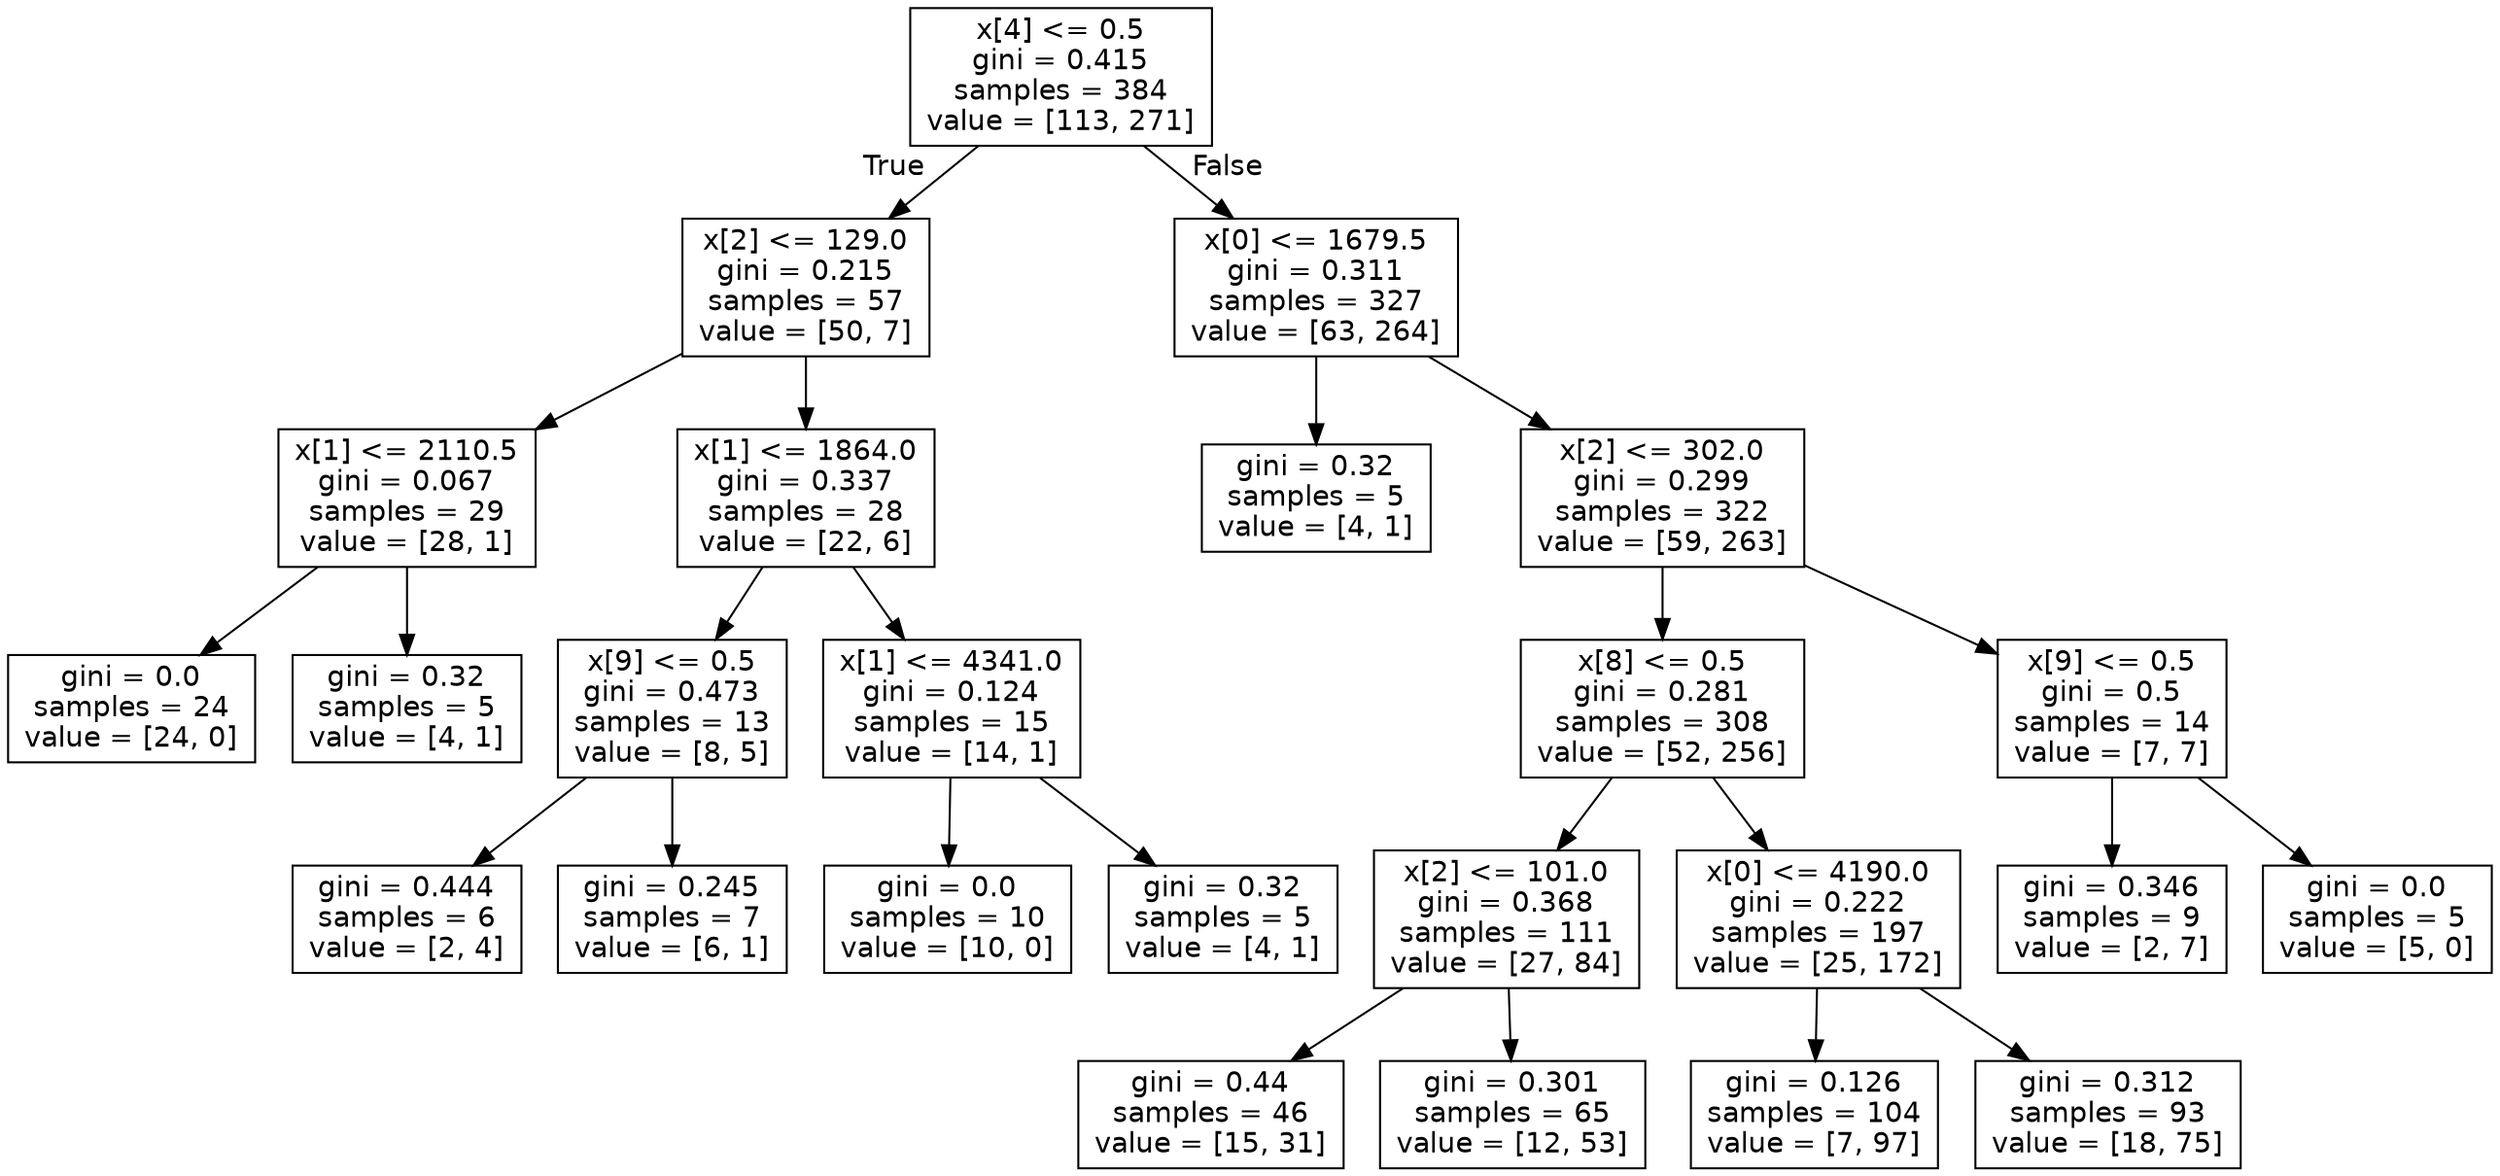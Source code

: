 digraph Tree {
node [shape=box, fontname="helvetica"] ;
edge [fontname="helvetica"] ;
0 [label="x[4] <= 0.5\ngini = 0.415\nsamples = 384\nvalue = [113, 271]"] ;
1 [label="x[2] <= 129.0\ngini = 0.215\nsamples = 57\nvalue = [50, 7]"] ;
0 -> 1 [labeldistance=2.5, labelangle=45, headlabel="True"] ;
2 [label="x[1] <= 2110.5\ngini = 0.067\nsamples = 29\nvalue = [28, 1]"] ;
1 -> 2 ;
3 [label="gini = 0.0\nsamples = 24\nvalue = [24, 0]"] ;
2 -> 3 ;
4 [label="gini = 0.32\nsamples = 5\nvalue = [4, 1]"] ;
2 -> 4 ;
5 [label="x[1] <= 1864.0\ngini = 0.337\nsamples = 28\nvalue = [22, 6]"] ;
1 -> 5 ;
6 [label="x[9] <= 0.5\ngini = 0.473\nsamples = 13\nvalue = [8, 5]"] ;
5 -> 6 ;
7 [label="gini = 0.444\nsamples = 6\nvalue = [2, 4]"] ;
6 -> 7 ;
8 [label="gini = 0.245\nsamples = 7\nvalue = [6, 1]"] ;
6 -> 8 ;
9 [label="x[1] <= 4341.0\ngini = 0.124\nsamples = 15\nvalue = [14, 1]"] ;
5 -> 9 ;
10 [label="gini = 0.0\nsamples = 10\nvalue = [10, 0]"] ;
9 -> 10 ;
11 [label="gini = 0.32\nsamples = 5\nvalue = [4, 1]"] ;
9 -> 11 ;
12 [label="x[0] <= 1679.5\ngini = 0.311\nsamples = 327\nvalue = [63, 264]"] ;
0 -> 12 [labeldistance=2.5, labelangle=-45, headlabel="False"] ;
13 [label="gini = 0.32\nsamples = 5\nvalue = [4, 1]"] ;
12 -> 13 ;
14 [label="x[2] <= 302.0\ngini = 0.299\nsamples = 322\nvalue = [59, 263]"] ;
12 -> 14 ;
15 [label="x[8] <= 0.5\ngini = 0.281\nsamples = 308\nvalue = [52, 256]"] ;
14 -> 15 ;
16 [label="x[2] <= 101.0\ngini = 0.368\nsamples = 111\nvalue = [27, 84]"] ;
15 -> 16 ;
17 [label="gini = 0.44\nsamples = 46\nvalue = [15, 31]"] ;
16 -> 17 ;
18 [label="gini = 0.301\nsamples = 65\nvalue = [12, 53]"] ;
16 -> 18 ;
19 [label="x[0] <= 4190.0\ngini = 0.222\nsamples = 197\nvalue = [25, 172]"] ;
15 -> 19 ;
20 [label="gini = 0.126\nsamples = 104\nvalue = [7, 97]"] ;
19 -> 20 ;
21 [label="gini = 0.312\nsamples = 93\nvalue = [18, 75]"] ;
19 -> 21 ;
22 [label="x[9] <= 0.5\ngini = 0.5\nsamples = 14\nvalue = [7, 7]"] ;
14 -> 22 ;
23 [label="gini = 0.346\nsamples = 9\nvalue = [2, 7]"] ;
22 -> 23 ;
24 [label="gini = 0.0\nsamples = 5\nvalue = [5, 0]"] ;
22 -> 24 ;
}